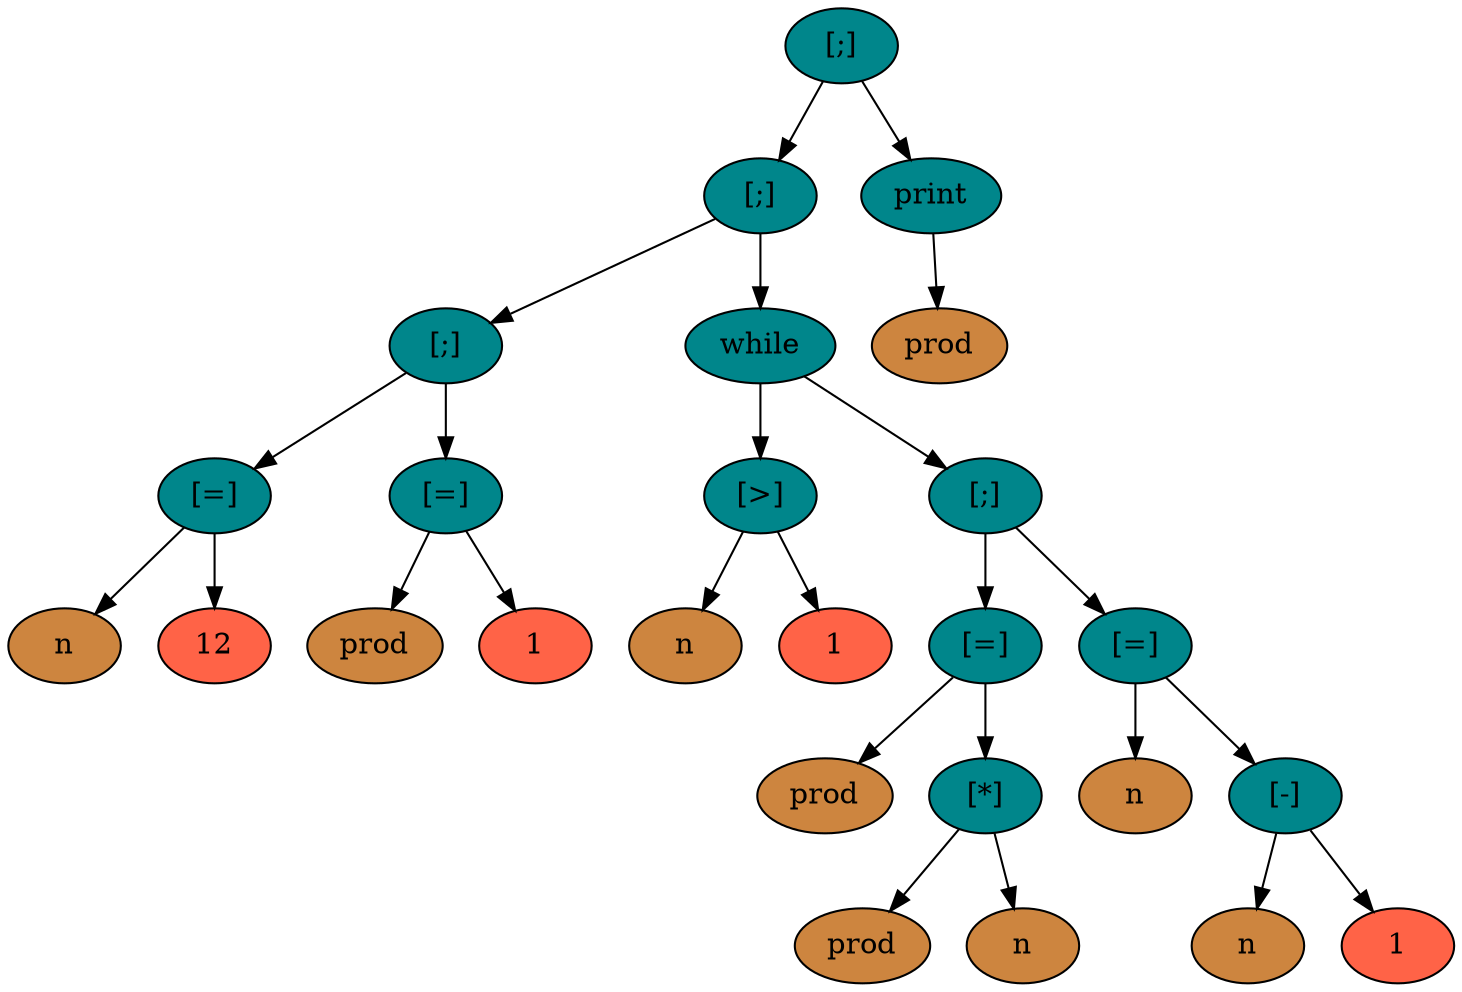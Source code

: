 digraph E{
	node [style="filled"];
	box1 [label="[;]", fillcolor="turquoise4"];
	box2 [label="[;]", fillcolor="turquoise4"];
	box3 [label="[;]", fillcolor="turquoise4"];
	box4 [label="[=]", fillcolor="turquoise4"];
	box5 [label="n", fillcolor="peru"];
		box4 -> box5;
	box6 [label="12", fillcolor="tomato"];
		box4 -> box6;
		box3 -> box4;
	box7 [label="[=]", fillcolor="turquoise4"];
	box8 [label="prod", fillcolor="peru"];
		box7 -> box8;
	box9 [label="1", fillcolor="tomato"];
		box7 -> box9;
		box3 -> box7;
		box2 -> box3;
	box10 [label="while", fillcolor="turquoise4"];
	box11 [label="[>]", fillcolor="turquoise4"];
	box12 [label="n", fillcolor="peru"];
		box11 -> box12;
	box13 [label="1", fillcolor="tomato"];
		box11 -> box13;
		box10 -> box11;
	box14 [label="[;]", fillcolor="turquoise4"];
	box15 [label="[=]", fillcolor="turquoise4"];
	box16 [label="prod", fillcolor="peru"];
		box15 -> box16;
	box17 [label="[*]", fillcolor="turquoise4"];
	box18 [label="prod", fillcolor="peru"];
		box17 -> box18;
	box19 [label="n", fillcolor="peru"];
		box17 -> box19;
		box15 -> box17;
		box14 -> box15;
	box20 [label="[=]", fillcolor="turquoise4"];
	box21 [label="n", fillcolor="peru"];
		box20 -> box21;
	box22 [label="[-]", fillcolor="turquoise4"];
	box23 [label="n", fillcolor="peru"];
		box22 -> box23;
	box24 [label="1", fillcolor="tomato"];
		box22 -> box24;
		box20 -> box22;
		box14 -> box20;
		box10 -> box14;
		box2 -> box10;
		box1 -> box2;
	box25 [label="print", fillcolor="turquoise4"];
	box26 [label="prod", fillcolor="peru"];
		box25 -> box26;
		box1 -> box25;
}
